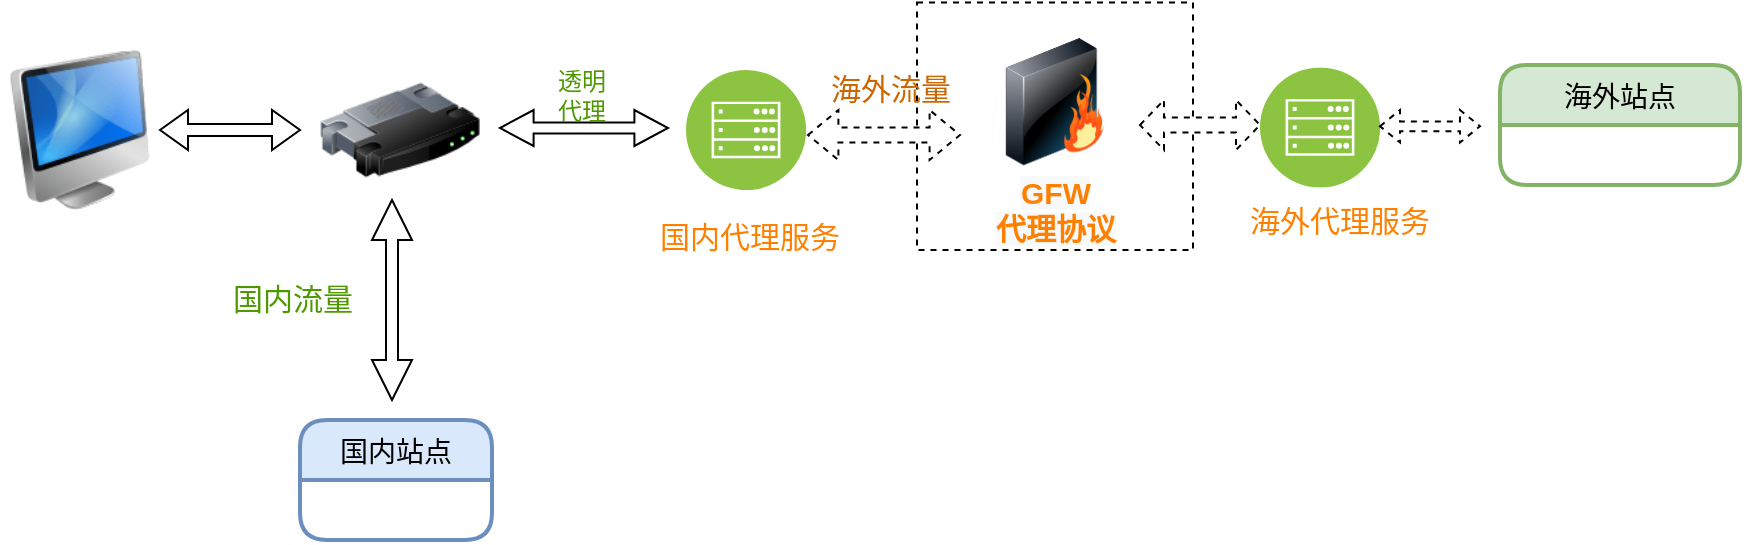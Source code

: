 <mxfile version="15.7.3" type="github"><diagram id="KYrQCcFMw-cXKzeL9-iy" name="Page-1"><mxGraphModel dx="1422" dy="706" grid="0" gridSize="10" guides="1" tooltips="1" connect="1" arrows="1" fold="1" page="1" pageScale="1" pageWidth="1169" pageHeight="1654" math="0" shadow="0"><root><mxCell id="0"/><mxCell id="1" parent="0"/><mxCell id="Ni6TJzV1o36ky-tcc2hh-1" value="" style="image;html=1;image=img/lib/clip_art/computers/iMac_128x128.png" vertex="1" parent="1"><mxGeometry x="70" y="505" width="80" height="80" as="geometry"/></mxCell><mxCell id="Ni6TJzV1o36ky-tcc2hh-2" value="" style="image;html=1;image=img/lib/clip_art/networking/Router_128x128.png" vertex="1" parent="1"><mxGeometry x="230" y="505" width="80" height="80" as="geometry"/></mxCell><mxCell id="Ni6TJzV1o36ky-tcc2hh-5" value="国内站点" style="swimlane;childLayout=stackLayout;horizontal=1;startSize=30;horizontalStack=0;rounded=1;fontSize=14;fontStyle=0;strokeWidth=2;resizeParent=0;resizeLast=1;shadow=0;dashed=0;align=center;fillColor=#dae8fc;strokeColor=#6c8ebf;" vertex="1" parent="1"><mxGeometry x="220" y="690" width="96" height="60" as="geometry"/></mxCell><mxCell id="Ni6TJzV1o36ky-tcc2hh-7" value="海外站点" style="swimlane;childLayout=stackLayout;horizontal=1;startSize=30;horizontalStack=0;rounded=1;fontSize=14;fontStyle=0;strokeWidth=2;resizeParent=0;resizeLast=1;shadow=0;dashed=0;align=center;fillColor=#d5e8d4;strokeColor=#82b366;verticalAlign=middle;" vertex="1" parent="1"><mxGeometry x="820" y="512.5" width="120" height="60" as="geometry"/></mxCell><mxCell id="Ni6TJzV1o36ky-tcc2hh-8" value="" style="shape=doubleArrow;whiteSpace=wrap;html=1;" vertex="1" parent="1"><mxGeometry x="320" y="535" width="84" height="18" as="geometry"/></mxCell><mxCell id="Ni6TJzV1o36ky-tcc2hh-11" value="" style="shape=doubleArrow;whiteSpace=wrap;html=1;" vertex="1" parent="1"><mxGeometry x="150" y="535" width="70" height="20" as="geometry"/></mxCell><mxCell id="Ni6TJzV1o36ky-tcc2hh-12" value="" style="shape=doubleArrow;whiteSpace=wrap;html=1;rotation=90;" vertex="1" parent="1"><mxGeometry x="216" y="620" width="100" height="20" as="geometry"/></mxCell><mxCell id="Ni6TJzV1o36ky-tcc2hh-13" value="透明代理" style="text;html=1;strokeColor=none;fillColor=none;align=center;verticalAlign=middle;whiteSpace=wrap;rounded=0;fontColor=#4D9900;" vertex="1" parent="1"><mxGeometry x="343" y="512.5" width="36" height="30.5" as="geometry"/></mxCell><mxCell id="Ni6TJzV1o36ky-tcc2hh-14" value="" style="aspect=fixed;perimeter=ellipsePerimeter;html=1;align=center;shadow=0;dashed=0;fontColor=#4277BB;labelBackgroundColor=#ffffff;fontSize=12;spacingTop=3;image;image=img/lib/ibm/infrastructure/mobile_backend.svg;verticalAlign=middle;" vertex="1" parent="1"><mxGeometry x="700" y="513.75" width="60" height="60" as="geometry"/></mxCell><mxCell id="Ni6TJzV1o36ky-tcc2hh-15" value="" style="aspect=fixed;perimeter=ellipsePerimeter;html=1;align=center;shadow=0;dashed=0;fontColor=#ffa500;labelBackgroundColor=#ffa500;fontSize=12;spacingTop=3;image;image=img/lib/ibm/infrastructure/mobile_backend.svg;verticalAlign=middle;" vertex="1" parent="1"><mxGeometry x="413" y="515" width="60" height="60" as="geometry"/></mxCell><mxCell id="Ni6TJzV1o36ky-tcc2hh-16" value="" style="verticalLabelPosition=bottom;verticalAlign=middle;html=1;shape=mxgraph.basic.rect;fillColor2=none;strokeWidth=1;size=20;indent=5;dashed=1;" vertex="1" parent="1"><mxGeometry x="528.5" y="481.25" width="138" height="123.75" as="geometry"/></mxCell><mxCell id="Ni6TJzV1o36ky-tcc2hh-18" value="" style="image;html=1;image=img/lib/clip_art/networking/Firewall_128x128.png;dashed=1;verticalAlign=middle;" vertex="1" parent="1"><mxGeometry x="560" y="499" width="75" height="63.75" as="geometry"/></mxCell><mxCell id="Ni6TJzV1o36ky-tcc2hh-19" value="&lt;font style=&quot;font-size: 15px&quot; color=&quot;#ff8000&quot;&gt;&lt;span style=&quot;font-family: helvetica; font-style: normal; font-weight: 700; letter-spacing: normal; text-indent: 0px; text-transform: none; word-spacing: 0px; background-color: rgb(248, 249, 250); display: inline; float: none;&quot;&gt;GFW&lt;/span&gt;&lt;br style=&quot;font-family: helvetica; font-style: normal; font-weight: 700; letter-spacing: normal; text-indent: 0px; text-transform: none; word-spacing: 0px; background-color: rgb(248, 249, 250);&quot;&gt;&lt;span style=&quot;font-family: helvetica; font-style: normal; font-weight: 700; letter-spacing: normal; text-indent: 0px; text-transform: none; word-spacing: 0px; background-color: rgb(248, 249, 250); display: inline; float: none;&quot;&gt;代理协议&lt;/span&gt;&lt;/font&gt;" style="text;whiteSpace=wrap;html=1;align=center;verticalAlign=middle;" vertex="1" parent="1"><mxGeometry x="537.5" y="560" width="120" height="50" as="geometry"/></mxCell><mxCell id="Ni6TJzV1o36ky-tcc2hh-20" value="" style="shape=doubleArrow;whiteSpace=wrap;html=1;dashed=1;fontSize=15;fontColor=#FF8000;align=center;verticalAlign=middle;" vertex="1" parent="1"><mxGeometry x="474" y="535" width="76" height="25" as="geometry"/></mxCell><mxCell id="Ni6TJzV1o36ky-tcc2hh-21" value="" style="shape=doubleArrow;whiteSpace=wrap;html=1;dashed=1;fontSize=15;fontColor=#FF8000;align=center;verticalAlign=middle;" vertex="1" parent="1"><mxGeometry x="640" y="530" width="60" height="25" as="geometry"/></mxCell><mxCell id="Ni6TJzV1o36ky-tcc2hh-23" value="" style="shape=doubleArrow;whiteSpace=wrap;html=1;dashed=1;fontSize=15;fontColor=#FF8000;align=center;verticalAlign=middle;" vertex="1" parent="1"><mxGeometry x="760" y="535" width="50" height="16.25" as="geometry"/></mxCell><mxCell id="Ni6TJzV1o36ky-tcc2hh-25" value="国内代理服务" style="whiteSpace=wrap;html=1;dashed=1;fontSize=15;fontColor=#FF8000;align=center;verticalAlign=middle;strokeColor=none;fillColor=none;" vertex="1" parent="1"><mxGeometry x="395" y="568" width="100" height="60" as="geometry"/></mxCell><mxCell id="Ni6TJzV1o36ky-tcc2hh-26" value="海外代理服务" style="whiteSpace=wrap;html=1;dashed=1;fontSize=15;fontColor=#FF8000;align=center;verticalAlign=middle;strokeColor=none;fillColor=none;" vertex="1" parent="1"><mxGeometry x="690" y="560" width="100" height="60" as="geometry"/></mxCell><mxCell id="Ni6TJzV1o36ky-tcc2hh-27" value="国内流量" style="text;html=1;align=center;verticalAlign=middle;resizable=0;points=[];autosize=1;strokeColor=none;fillColor=none;fontSize=15;fontColor=#4D9900;" vertex="1" parent="1"><mxGeometry x="181" y="618" width="70" height="22" as="geometry"/></mxCell><mxCell id="Ni6TJzV1o36ky-tcc2hh-28" value="海外流量" style="text;html=1;align=center;verticalAlign=middle;resizable=0;points=[];autosize=1;strokeColor=none;fillColor=none;fontSize=15;fontColor=#CC6600;" vertex="1" parent="1"><mxGeometry x="480" y="512.5" width="70" height="22" as="geometry"/></mxCell></root></mxGraphModel></diagram></mxfile>